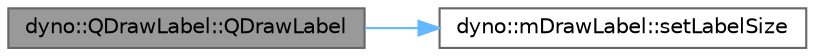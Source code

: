 digraph "dyno::QDrawLabel::QDrawLabel"
{
 // LATEX_PDF_SIZE
  bgcolor="transparent";
  edge [fontname=Helvetica,fontsize=10,labelfontname=Helvetica,labelfontsize=10];
  node [fontname=Helvetica,fontsize=10,shape=box,height=0.2,width=0.4];
  rankdir="LR";
  Node1 [id="Node000001",label="dyno::QDrawLabel::QDrawLabel",height=0.2,width=0.4,color="gray40", fillcolor="grey60", style="filled", fontcolor="black",tooltip=" "];
  Node1 -> Node2 [id="edge1_Node000001_Node000002",color="steelblue1",style="solid",tooltip=" "];
  Node2 [id="Node000002",label="dyno::mDrawLabel::setLabelSize",height=0.2,width=0.4,color="grey40", fillcolor="white", style="filled",URL="$classdyno_1_1m_draw_label.html#a89b6747d17f4549dd5a00ca0f261d95b",tooltip=" "];
}
